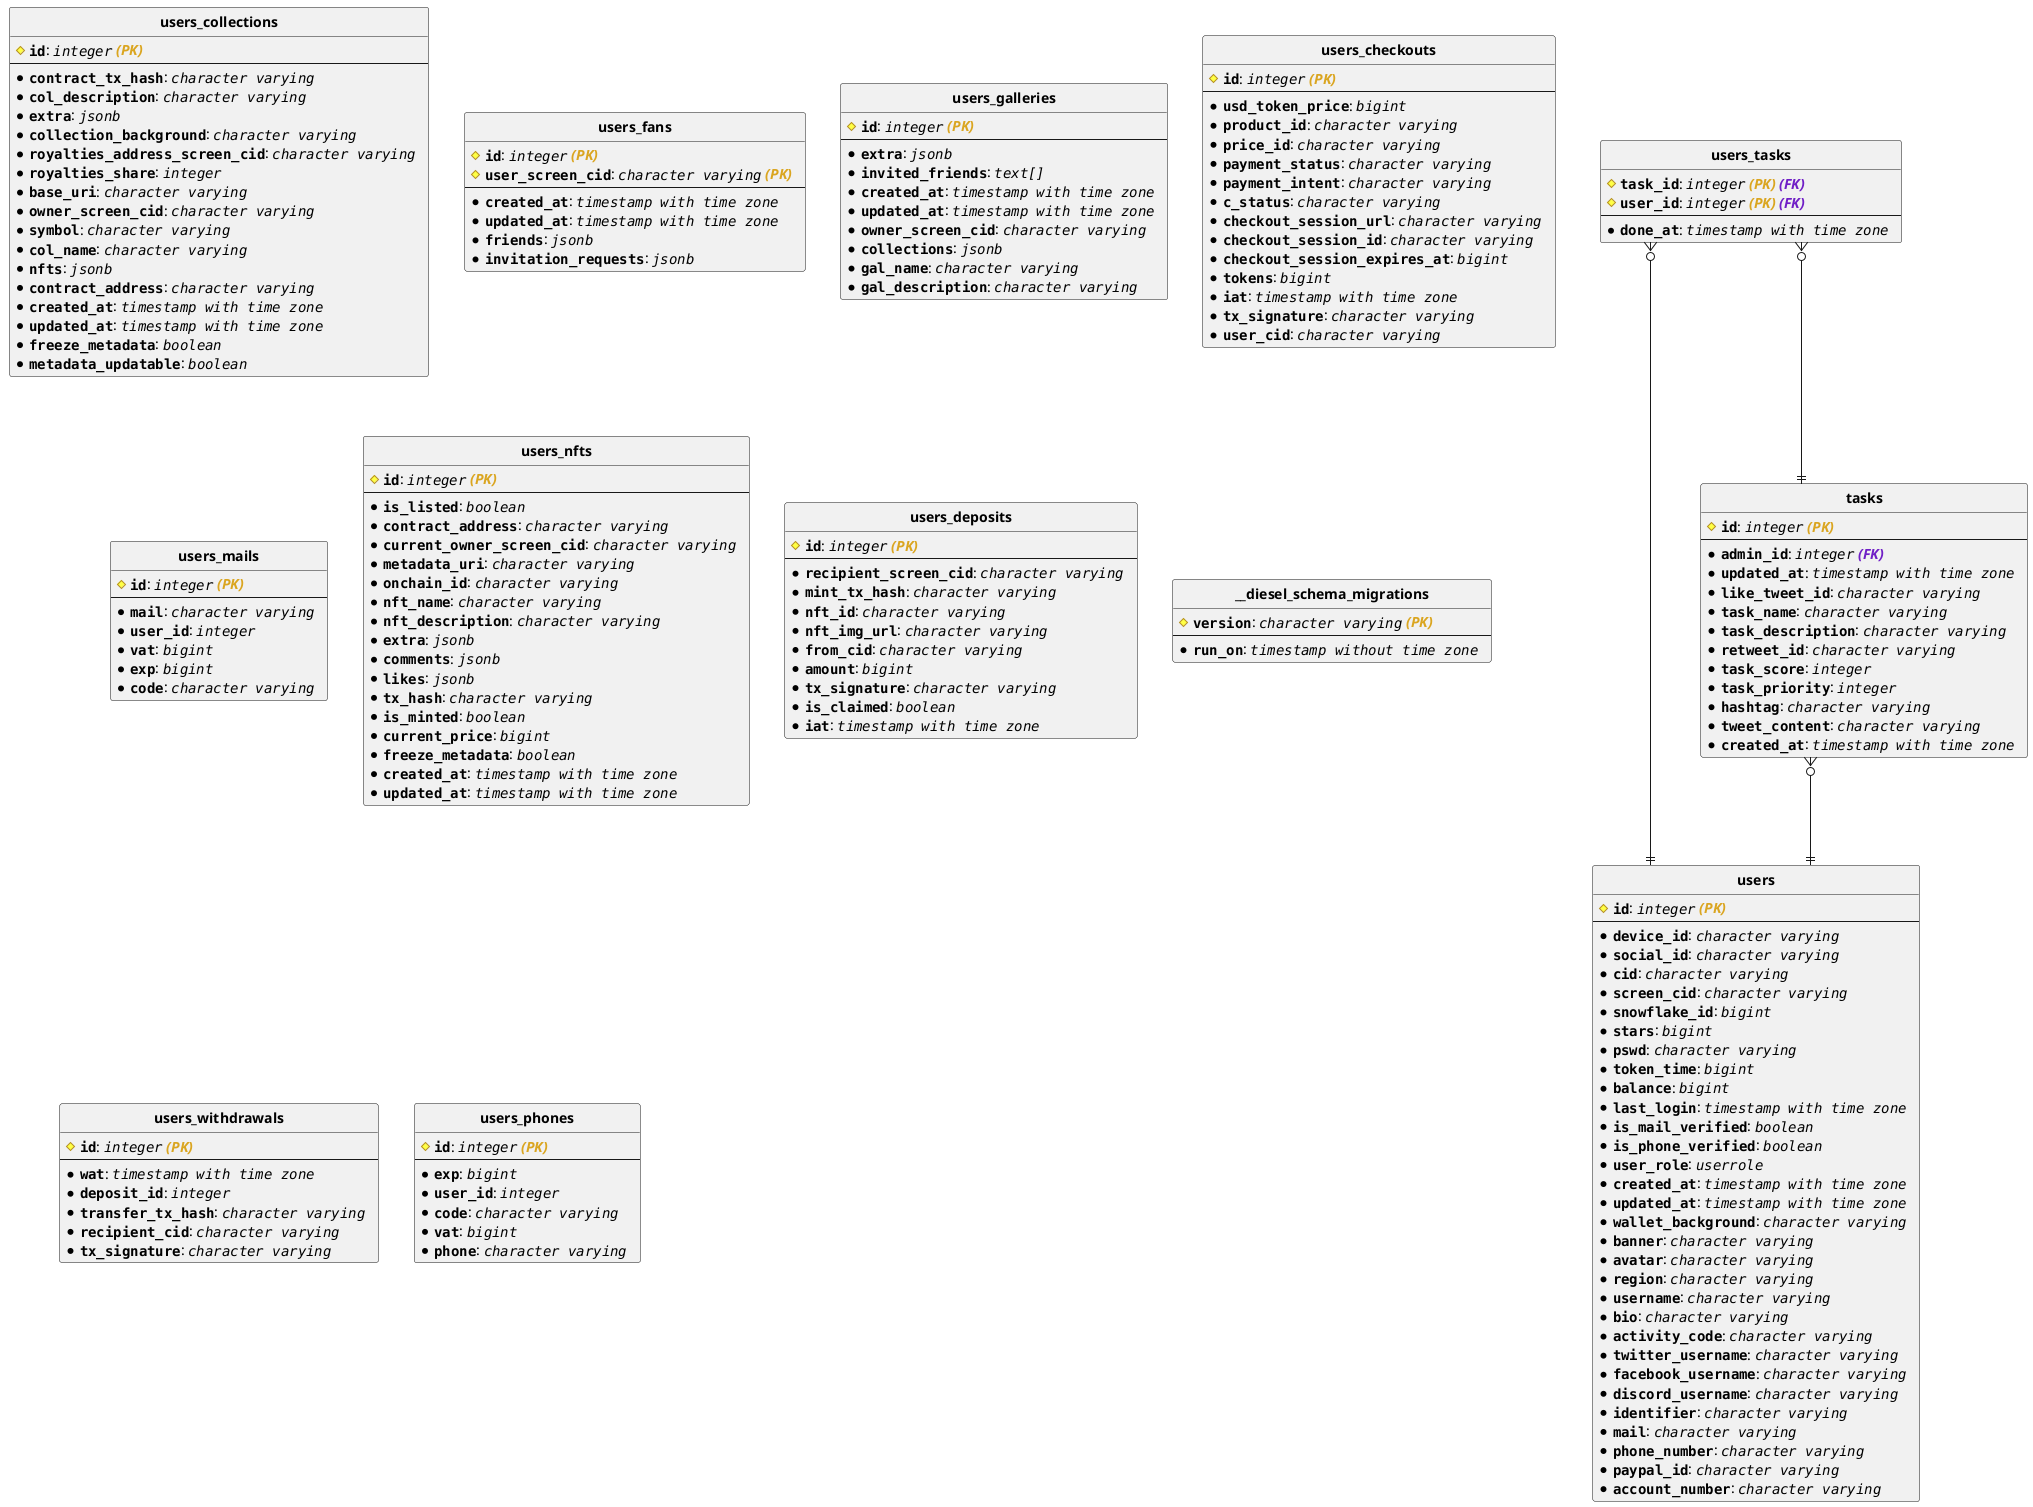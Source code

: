 @startuml 

hide circle
skinparam linetype ortho

entity "**users_collections**" {
# <b>""id""</b>: //""integer"" <b><color:goldenrod>(PK) </color></b> //
---
* <b>""contract_tx_hash""</b>: //""character varying""  //
* <b>""col_description""</b>: //""character varying""  //
* <b>""extra""</b>: //""jsonb""  //
* <b>""collection_background""</b>: //""character varying""  //
* <b>""royalties_address_screen_cid""</b>: //""character varying""  //
* <b>""royalties_share""</b>: //""integer""  //
* <b>""base_uri""</b>: //""character varying""  //
* <b>""owner_screen_cid""</b>: //""character varying""  //
* <b>""symbol""</b>: //""character varying""  //
* <b>""col_name""</b>: //""character varying""  //
* <b>""nfts""</b>: //""jsonb""  //
* <b>""contract_address""</b>: //""character varying""  //
* <b>""created_at""</b>: //""timestamp with time zone""  //
* <b>""updated_at""</b>: //""timestamp with time zone""  //
* <b>""freeze_metadata""</b>: //""boolean""  //
* <b>""metadata_updatable""</b>: //""boolean""  //
}

entity "**users_fans**" {
# <b>""id""</b>: //""integer"" <b><color:goldenrod>(PK) </color></b> //
# <b>""user_screen_cid""</b>: //""character varying"" <b><color:goldenrod>(PK) </color></b> //
---
* <b>""created_at""</b>: //""timestamp with time zone""  //
* <b>""updated_at""</b>: //""timestamp with time zone""  //
* <b>""friends""</b>: //""jsonb""  //
* <b>""invitation_requests""</b>: //""jsonb""  //
}

entity "**users**" {
# <b>""id""</b>: //""integer"" <b><color:goldenrod>(PK) </color></b> //
---
* <b>""device_id""</b>: //""character varying""  //
* <b>""social_id""</b>: //""character varying""  //
* <b>""cid""</b>: //""character varying""  //
* <b>""screen_cid""</b>: //""character varying""  //
* <b>""snowflake_id""</b>: //""bigint""  //
* <b>""stars""</b>: //""bigint""  //
* <b>""pswd""</b>: //""character varying""  //
* <b>""token_time""</b>: //""bigint""  //
* <b>""balance""</b>: //""bigint""  //
* <b>""last_login""</b>: //""timestamp with time zone""  //
* <b>""is_mail_verified""</b>: //""boolean""  //
* <b>""is_phone_verified""</b>: //""boolean""  //
* <b>""user_role""</b>: //""userrole""  //
* <b>""created_at""</b>: //""timestamp with time zone""  //
* <b>""updated_at""</b>: //""timestamp with time zone""  //
* <b>""wallet_background""</b>: //""character varying""  //
* <b>""banner""</b>: //""character varying""  //
* <b>""avatar""</b>: //""character varying""  //
* <b>""region""</b>: //""character varying""  //
* <b>""username""</b>: //""character varying""  //
* <b>""bio""</b>: //""character varying""  //
* <b>""activity_code""</b>: //""character varying""  //
* <b>""twitter_username""</b>: //""character varying""  //
* <b>""facebook_username""</b>: //""character varying""  //
* <b>""discord_username""</b>: //""character varying""  //
* <b>""identifier""</b>: //""character varying""  //
* <b>""mail""</b>: //""character varying""  //
* <b>""phone_number""</b>: //""character varying""  //
* <b>""paypal_id""</b>: //""character varying""  //
* <b>""account_number""</b>: //""character varying""  //
}

entity "**users_galleries**" {
# <b>""id""</b>: //""integer"" <b><color:goldenrod>(PK) </color></b> //
---
* <b>""extra""</b>: //""jsonb""  //
* <b>""invited_friends""</b>: //""text[]""  //
* <b>""created_at""</b>: //""timestamp with time zone""  //
* <b>""updated_at""</b>: //""timestamp with time zone""  //
* <b>""owner_screen_cid""</b>: //""character varying""  //
* <b>""collections""</b>: //""jsonb""  //
* <b>""gal_name""</b>: //""character varying""  //
* <b>""gal_description""</b>: //""character varying""  //
}

entity "**users_checkouts**" {
# <b>""id""</b>: //""integer"" <b><color:goldenrod>(PK) </color></b> //
---
* <b>""usd_token_price""</b>: //""bigint""  //
* <b>""product_id""</b>: //""character varying""  //
* <b>""price_id""</b>: //""character varying""  //
* <b>""payment_status""</b>: //""character varying""  //
* <b>""payment_intent""</b>: //""character varying""  //
* <b>""c_status""</b>: //""character varying""  //
* <b>""checkout_session_url""</b>: //""character varying""  //
* <b>""checkout_session_id""</b>: //""character varying""  //
* <b>""checkout_session_expires_at""</b>: //""bigint""  //
* <b>""tokens""</b>: //""bigint""  //
* <b>""iat""</b>: //""timestamp with time zone""  //
* <b>""tx_signature""</b>: //""character varying""  //
* <b>""user_cid""</b>: //""character varying""  //
}

entity "**users_mails**" {
# <b>""id""</b>: //""integer"" <b><color:goldenrod>(PK) </color></b> //
---
* <b>""mail""</b>: //""character varying""  //
* <b>""user_id""</b>: //""integer""  //
* <b>""vat""</b>: //""bigint""  //
* <b>""exp""</b>: //""bigint""  //
* <b>""code""</b>: //""character varying""  //
}

entity "**users_nfts**" {
# <b>""id""</b>: //""integer"" <b><color:goldenrod>(PK) </color></b> //
---
* <b>""is_listed""</b>: //""boolean""  //
* <b>""contract_address""</b>: //""character varying""  //
* <b>""current_owner_screen_cid""</b>: //""character varying""  //
* <b>""metadata_uri""</b>: //""character varying""  //
* <b>""onchain_id""</b>: //""character varying""  //
* <b>""nft_name""</b>: //""character varying""  //
* <b>""nft_description""</b>: //""character varying""  //
* <b>""extra""</b>: //""jsonb""  //
* <b>""comments""</b>: //""jsonb""  //
* <b>""likes""</b>: //""jsonb""  //
* <b>""tx_hash""</b>: //""character varying""  //
* <b>""is_minted""</b>: //""boolean""  //
* <b>""current_price""</b>: //""bigint""  //
* <b>""freeze_metadata""</b>: //""boolean""  //
* <b>""created_at""</b>: //""timestamp with time zone""  //
* <b>""updated_at""</b>: //""timestamp with time zone""  //
}

entity "**users_tasks**" {
# <b>""task_id""</b>: //""integer"" <b><color:goldenrod>(PK) </color></b><b><color:701fc6>(FK) </color></b> //
# <b>""user_id""</b>: //""integer"" <b><color:goldenrod>(PK) </color></b><b><color:701fc6>(FK) </color></b> //
---
* <b>""done_at""</b>: //""timestamp with time zone""  //
}

entity "**tasks**" {
# <b>""id""</b>: //""integer"" <b><color:goldenrod>(PK) </color></b> //
---
* <b>""admin_id""</b>: //""integer"" <b><color:701fc6>(FK) </color></b> //
* <b>""updated_at""</b>: //""timestamp with time zone""  //
* <b>""like_tweet_id""</b>: //""character varying""  //
* <b>""task_name""</b>: //""character varying""  //
* <b>""task_description""</b>: //""character varying""  //
* <b>""retweet_id""</b>: //""character varying""  //
* <b>""task_score""</b>: //""integer""  //
* <b>""task_priority""</b>: //""integer""  //
* <b>""hashtag""</b>: //""character varying""  //
* <b>""tweet_content""</b>: //""character varying""  //
* <b>""created_at""</b>: //""timestamp with time zone""  //
}

entity "**users_deposits**" {
# <b>""id""</b>: //""integer"" <b><color:goldenrod>(PK) </color></b> //
---
* <b>""recipient_screen_cid""</b>: //""character varying""  //
* <b>""mint_tx_hash""</b>: //""character varying""  //
* <b>""nft_id""</b>: //""character varying""  //
* <b>""nft_img_url""</b>: //""character varying""  //
* <b>""from_cid""</b>: //""character varying""  //
* <b>""amount""</b>: //""bigint""  //
* <b>""tx_signature""</b>: //""character varying""  //
* <b>""is_claimed""</b>: //""boolean""  //
* <b>""iat""</b>: //""timestamp with time zone""  //
}

entity "**__diesel_schema_migrations**" {
# <b>""version""</b>: //""character varying"" <b><color:goldenrod>(PK) </color></b> //
---
* <b>""run_on""</b>: //""timestamp without time zone""  //
}

entity "**users_withdrawals**" {
# <b>""id""</b>: //""integer"" <b><color:goldenrod>(PK) </color></b> //
---
* <b>""wat""</b>: //""timestamp with time zone""  //
* <b>""deposit_id""</b>: //""integer""  //
* <b>""transfer_tx_hash""</b>: //""character varying""  //
* <b>""recipient_cid""</b>: //""character varying""  //
* <b>""tx_signature""</b>: //""character varying""  //
}

entity "**users_phones**" {
# <b>""id""</b>: //""integer"" <b><color:goldenrod>(PK) </color></b> //
---
* <b>""exp""</b>: //""bigint""  //
* <b>""user_id""</b>: //""integer""  //
* <b>""code""</b>: //""character varying""  //
* <b>""vat""</b>: //""bigint""  //
* <b>""phone""</b>: //""character varying""  //
}


"**users_tasks**" }o--|| "**users**"

"**users_tasks**" }o--|| "**tasks**"

"**tasks**" }o--|| "**users**"


@enduml

